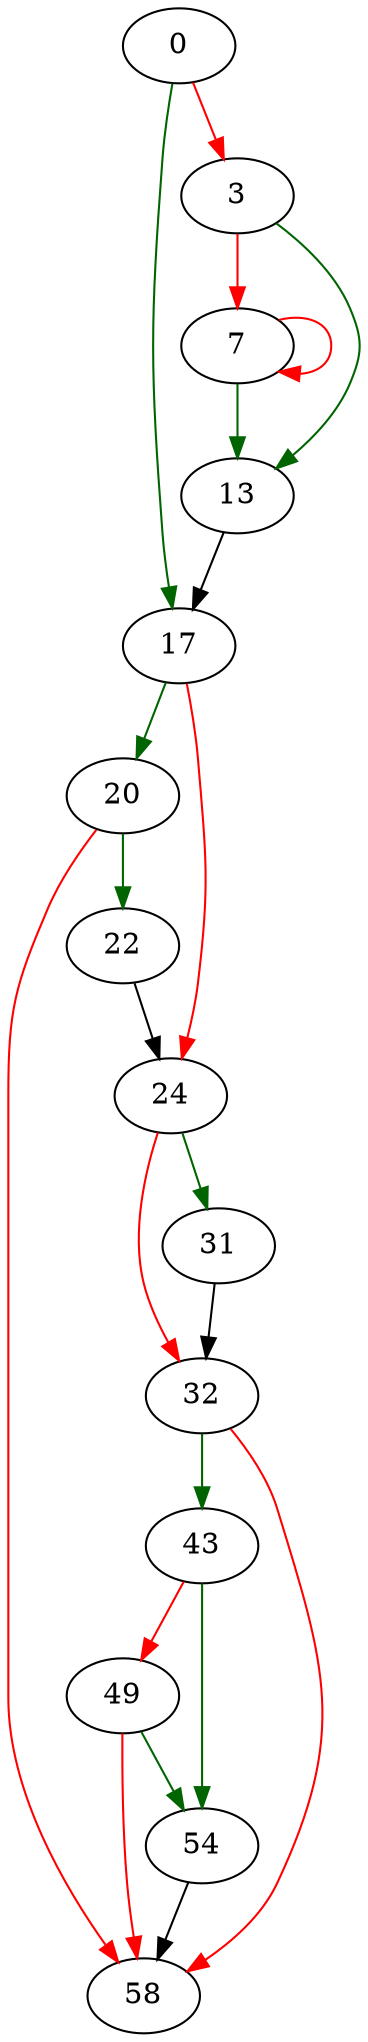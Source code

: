 strict digraph "remove_line" {
	// Node definitions.
	0 [entry=true];
	17;
	3;
	13;
	7;
	20;
	24;
	22;
	58;
	31;
	32;
	43;
	54;
	49;

	// Edge definitions.
	0 -> 17 [
		color=darkgreen
		cond=true
	];
	0 -> 3 [
		color=red
		cond=false
	];
	17 -> 20 [
		color=darkgreen
		cond=true
	];
	17 -> 24 [
		color=red
		cond=false
	];
	3 -> 13 [
		color=darkgreen
		cond=true
	];
	3 -> 7 [
		color=red
		cond=false
	];
	13 -> 17;
	7 -> 13 [
		color=darkgreen
		cond=true
	];
	7 -> 7 [
		color=red
		cond=false
	];
	20 -> 22 [
		color=darkgreen
		cond=true
	];
	20 -> 58 [
		color=red
		cond=false
	];
	24 -> 31 [
		color=darkgreen
		cond=true
	];
	24 -> 32 [
		color=red
		cond=false
	];
	22 -> 24;
	31 -> 32;
	32 -> 58 [
		color=red
		cond=false
	];
	32 -> 43 [
		color=darkgreen
		cond=true
	];
	43 -> 54 [
		color=darkgreen
		cond=true
	];
	43 -> 49 [
		color=red
		cond=false
	];
	54 -> 58;
	49 -> 58 [
		color=red
		cond=false
	];
	49 -> 54 [
		color=darkgreen
		cond=true
	];
}